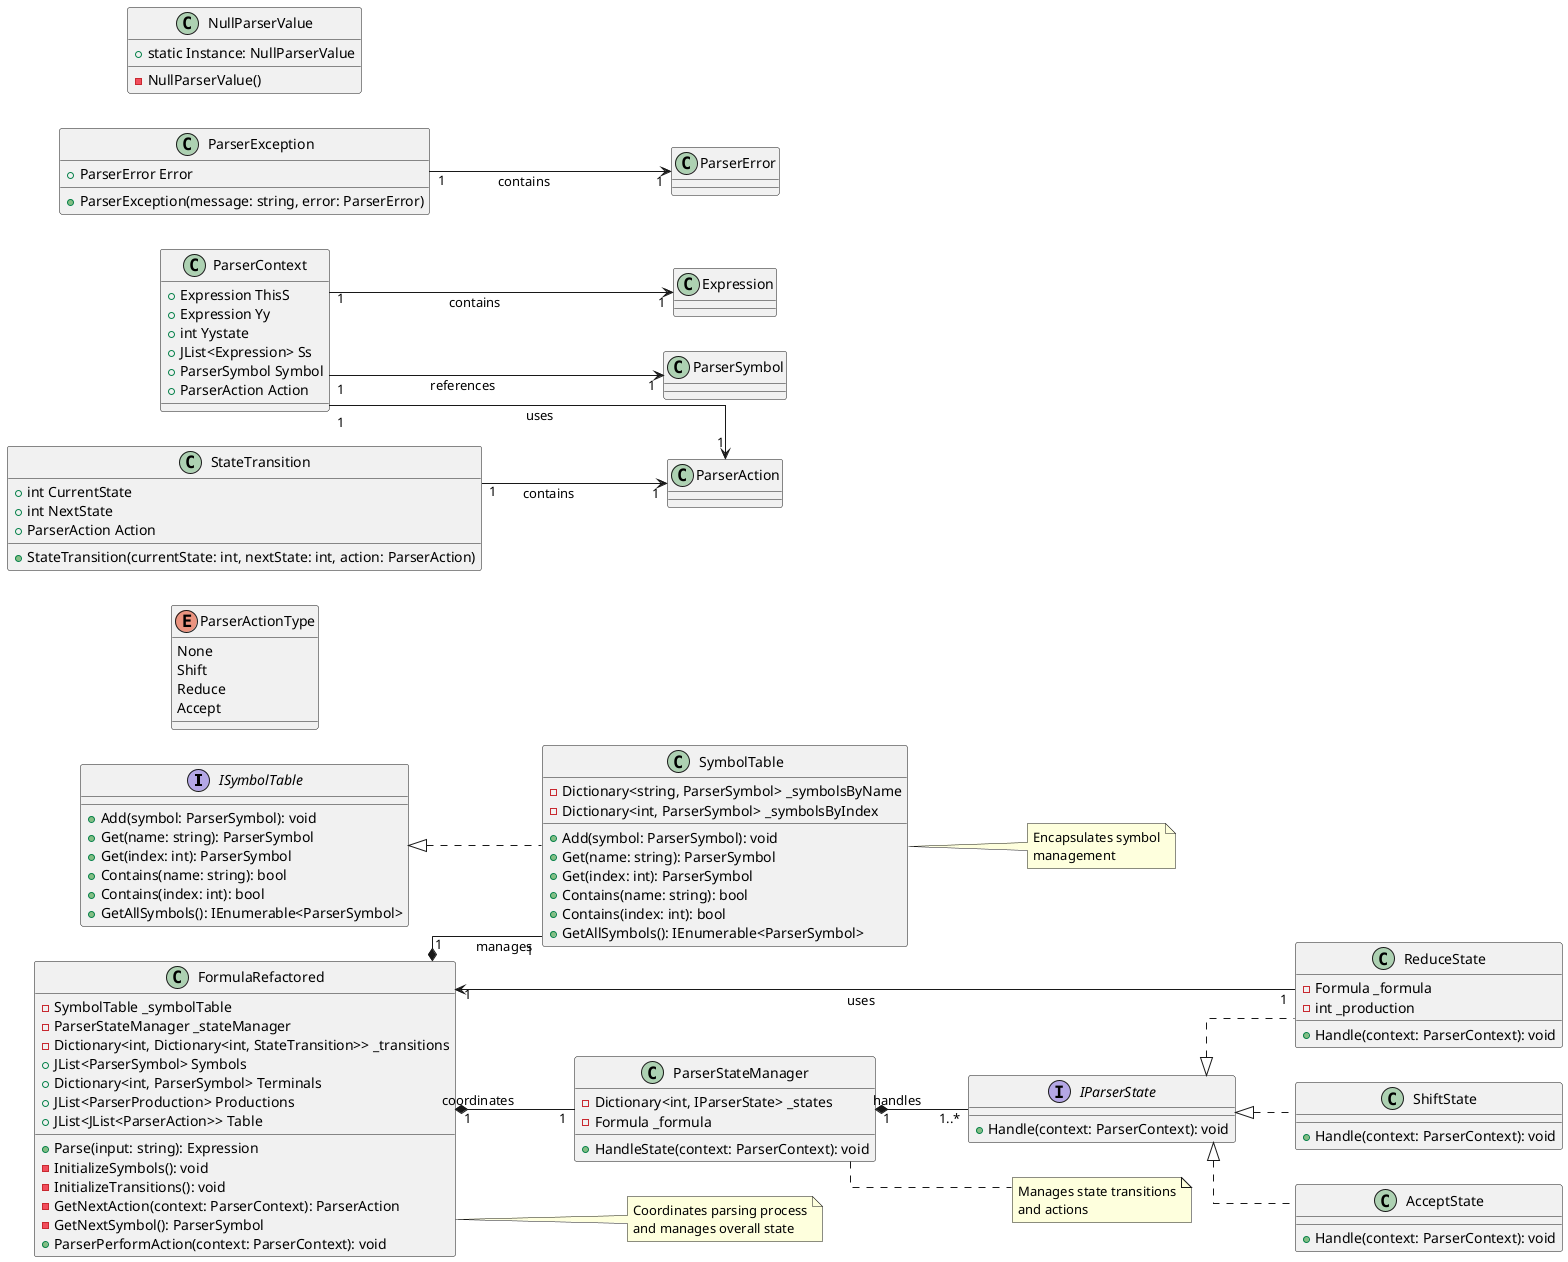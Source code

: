 @startuml
skinparam linetype ortho
left to right direction

' Core Interfaces
interface ISymbolTable {
    + Add(symbol: ParserSymbol): void
    + Get(name: string): ParserSymbol
    + Get(index: int): ParserSymbol
    + Contains(name: string): bool
    + Contains(index: int): bool
    + GetAllSymbols(): IEnumerable<ParserSymbol>
}

interface IParserState {
    + Handle(context: ParserContext): void
}

' Enums
enum ParserActionType {
    None
    Shift
    Reduce
    Accept
}

' Base Classes
class ParserContext {
    + Expression ThisS
    + Expression Yy
    + int Yystate
    + JList<Expression> Ss
    + ParserSymbol Symbol
    + ParserAction Action
}

class ParserException {
    + ParserError Error
    + ParserException(message: string, error: ParserError)
}

class NullParserValue {
    + static Instance: NullParserValue
    - NullParserValue()
}

class StateTransition {
    + int CurrentState
    + int NextState
    + ParserAction Action
    + StateTransition(currentState: int, nextState: int, action: ParserAction)
}

' State Handlers
class ShiftState {
    + Handle(context: ParserContext): void
}

class ReduceState {
    - Formula _formula
    - int _production
    + Handle(context: ParserContext): void
}

class AcceptState {
    + Handle(context: ParserContext): void
}

' Manager Classes
class ParserStateManager {
    - Dictionary<int, IParserState> _states
    - Formula _formula
    + HandleState(context: ParserContext): void
}

class SymbolTable {
    - Dictionary<string, ParserSymbol> _symbolsByName
    - Dictionary<int, ParserSymbol> _symbolsByIndex
    + Add(symbol: ParserSymbol): void
    + Get(name: string): ParserSymbol
    + Get(index: int): ParserSymbol
    + Contains(name: string): bool
    + Contains(index: int): bool
    + GetAllSymbols(): IEnumerable<ParserSymbol>
}

' Main Class
class FormulaRefactored {
    - SymbolTable _symbolTable
    - ParserStateManager _stateManager
    - Dictionary<int, Dictionary<int, StateTransition>> _transitions
    + JList<ParserSymbol> Symbols
    + Dictionary<int, ParserSymbol> Terminals
    + JList<ParserProduction> Productions
    + JList<JList<ParserAction>> Table
    + Parse(input: string): Expression
    - InitializeSymbols(): void
    - InitializeTransitions(): void
    - GetNextAction(context: ParserContext): ParserAction
    - GetNextSymbol(): ParserSymbol
    + ParserPerformAction(context: ParserContext): void
}

' Relationships
ISymbolTable <|.. SymbolTable
IParserState <|.. ShiftState
IParserState <|.. ReduceState
IParserState <|.. AcceptState

FormulaRefactored "1" *-- "1" SymbolTable : manages
FormulaRefactored "1" *-- "1" ParserStateManager : coordinates
ParserStateManager "1" *-- "1..*" IParserState : handles

ParserContext "1" --> "1" Expression : contains
ParserContext "1" --> "1" ParserSymbol : references
ParserContext "1" --> "1" ParserAction : uses

StateTransition "1" --> "1" ParserAction : contains

ReduceState "1" --> "1" FormulaRefactored : uses

ParserException "1" --> "1" ParserError : contains

' Notes
note right of FormulaRefactored
  Coordinates parsing process
  and manages overall state
end note

note right of SymbolTable
  Encapsulates symbol
  management
end note

note right of ParserStateManager
  Manages state transitions
  and actions
end note

@enduml 